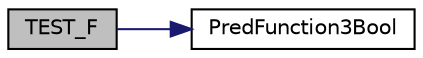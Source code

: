 digraph "TEST_F"
{
 // INTERACTIVE_SVG=YES
 // LATEX_PDF_SIZE
  bgcolor="transparent";
  edge [fontname="Helvetica",fontsize="10",labelfontname="Helvetica",labelfontsize="10"];
  node [fontname="Helvetica",fontsize="10",shape=record];
  rankdir="LR";
  Node1 [label="TEST_F",height=0.2,width=0.4,color="black", fillcolor="grey75", style="filled", fontcolor="black",tooltip=" "];
  Node1 -> Node2 [color="midnightblue",fontsize="10",style="solid",fontname="Helvetica"];
  Node2 [label="PredFunction3Bool",height=0.2,width=0.4,color="black",URL="$da/d85/gtest__pred__impl__unittest_8cc.html#afa4ce2143c2ffedb2fa5d5f8cff6f6e6",tooltip=" "];
}
